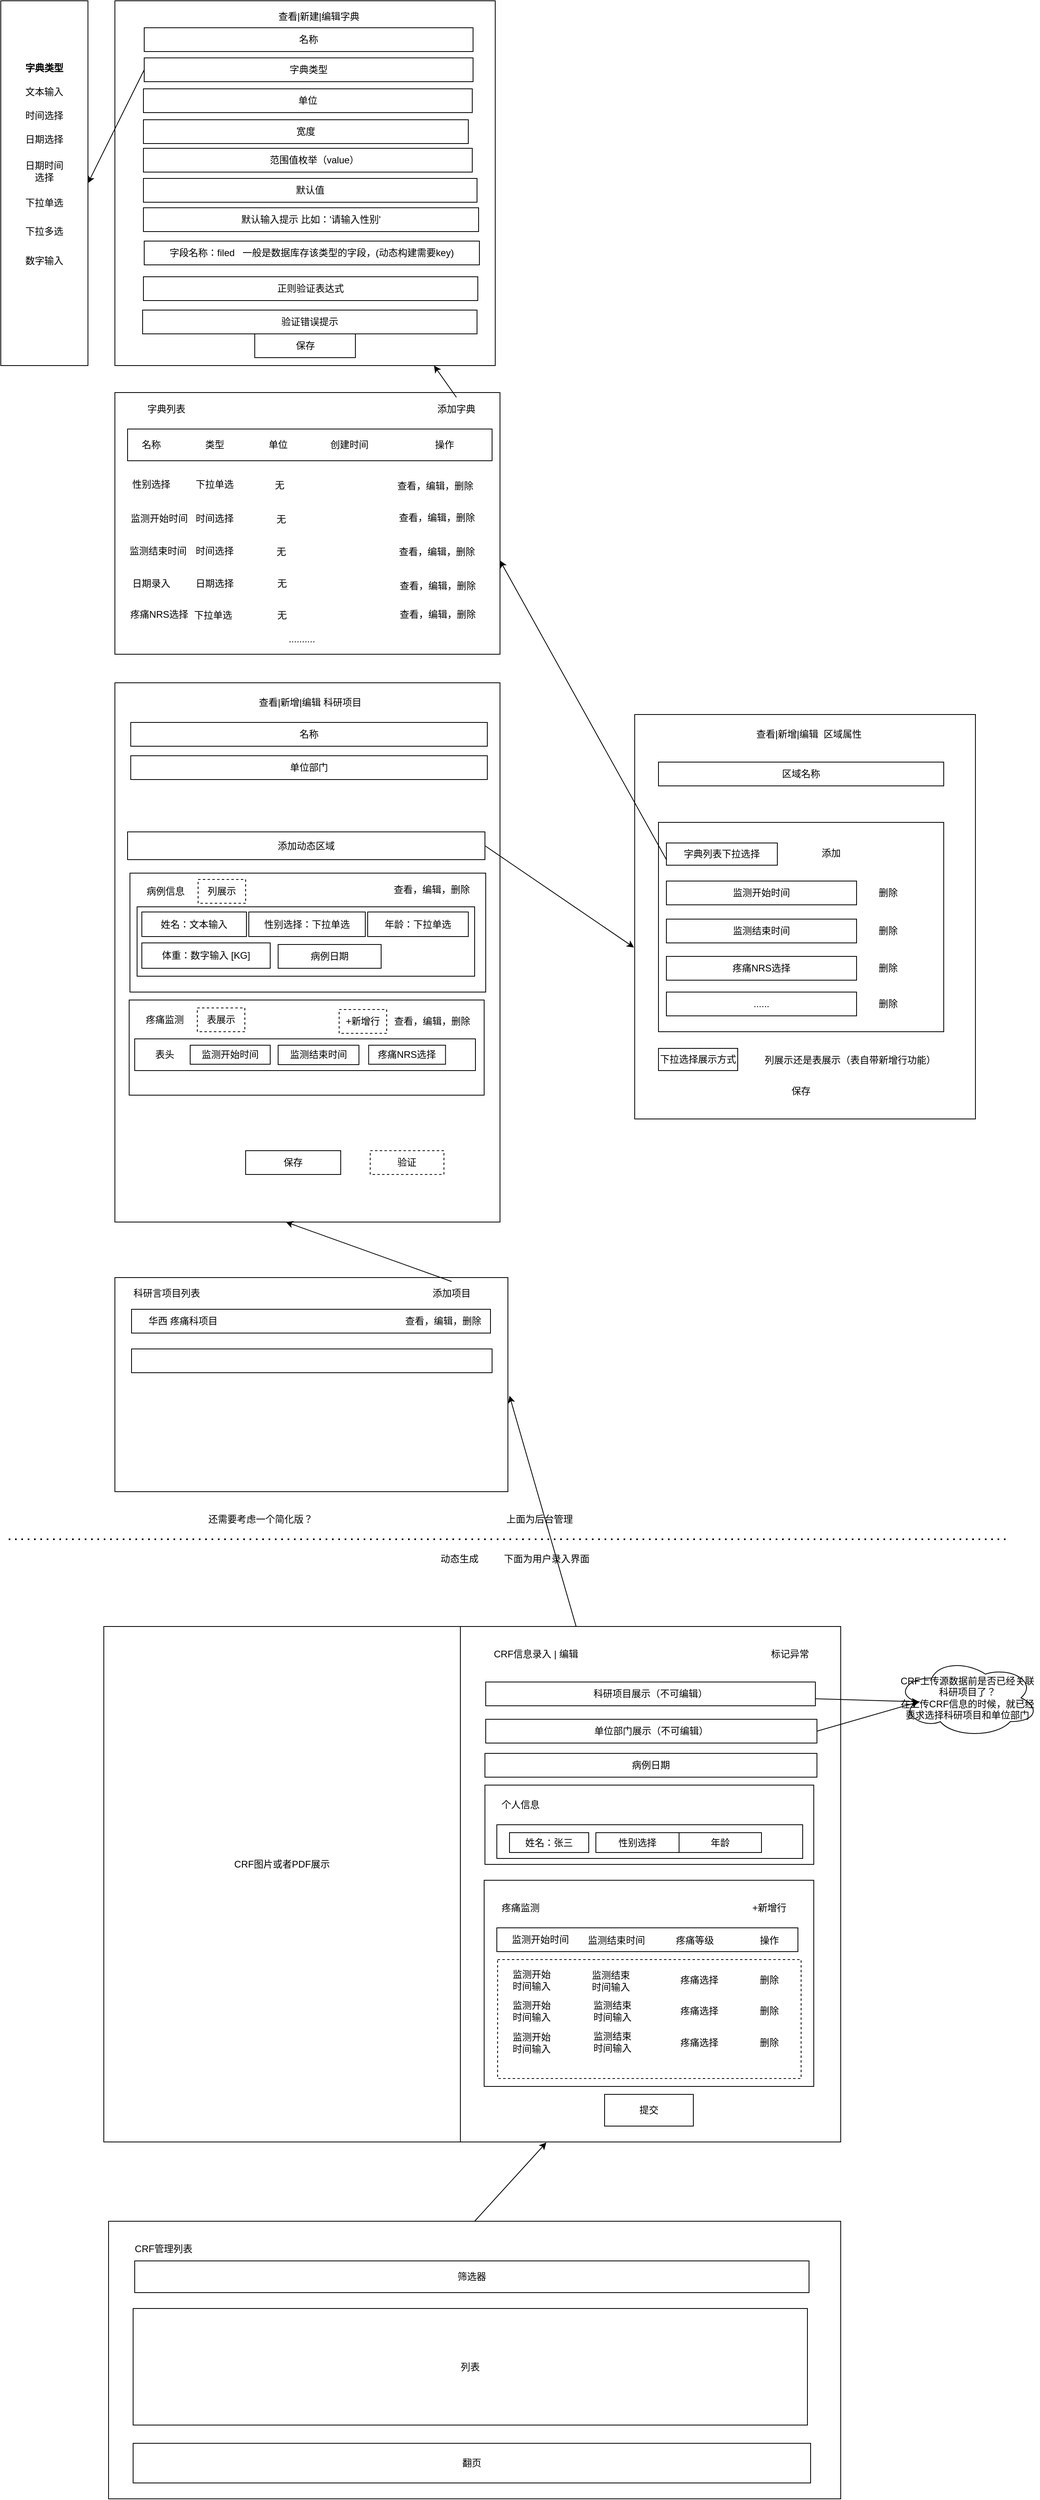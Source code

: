 <mxfile version="16.4.6" type="github">
  <diagram id="41u_-NUPP1dkI3h0Sr1O" name="第 1 页">
    <mxGraphModel dx="1422" dy="762" grid="1" gridSize="10" guides="1" tooltips="1" connect="1" arrows="1" fold="1" page="1" pageScale="1" pageWidth="827" pageHeight="1169" math="0" shadow="0">
      <root>
        <mxCell id="0" />
        <mxCell id="1" parent="0" />
        <mxCell id="hwp9bpwohQiyZxnS4AHd-60" value="" style="rounded=0;whiteSpace=wrap;html=1;" parent="1" vertex="1">
          <mxGeometry x="1000" y="920" width="430" height="510" as="geometry" />
        </mxCell>
        <mxCell id="hwp9bpwohQiyZxnS4AHd-61" value="" style="rounded=0;whiteSpace=wrap;html=1;" parent="1" vertex="1">
          <mxGeometry x="1030" y="1056" width="360" height="264" as="geometry" />
        </mxCell>
        <mxCell id="R80JjbT5kxygmkxRh3jo-1" value="" style="rounded=0;whiteSpace=wrap;html=1;" parent="1" vertex="1">
          <mxGeometry x="344" y="20" width="480" height="460" as="geometry" />
        </mxCell>
        <mxCell id="R80JjbT5kxygmkxRh3jo-2" value="查看|新建|编辑字典" style="text;html=1;strokeColor=none;fillColor=none;align=center;verticalAlign=middle;whiteSpace=wrap;rounded=0;" parent="1" vertex="1">
          <mxGeometry x="530.5" y="30" width="141" height="20" as="geometry" />
        </mxCell>
        <mxCell id="R80JjbT5kxygmkxRh3jo-5" value="名称" style="rounded=0;whiteSpace=wrap;html=1;" parent="1" vertex="1">
          <mxGeometry x="381" y="54" width="415" height="30" as="geometry" />
        </mxCell>
        <mxCell id="R80JjbT5kxygmkxRh3jo-6" value="字典类型" style="rounded=0;whiteSpace=wrap;html=1;" parent="1" vertex="1">
          <mxGeometry x="381" y="92" width="415" height="30" as="geometry" />
        </mxCell>
        <mxCell id="R80JjbT5kxygmkxRh3jo-7" value="单位" style="rounded=0;whiteSpace=wrap;html=1;" parent="1" vertex="1">
          <mxGeometry x="380" y="131" width="415" height="30" as="geometry" />
        </mxCell>
        <mxCell id="R80JjbT5kxygmkxRh3jo-8" value="&amp;nbsp; &amp;nbsp; &amp;nbsp;范围值枚举（value）" style="rounded=0;whiteSpace=wrap;html=1;" parent="1" vertex="1">
          <mxGeometry x="380" y="206" width="415" height="30" as="geometry" />
        </mxCell>
        <mxCell id="R80JjbT5kxygmkxRh3jo-12" value="正则验证表达式" style="rounded=0;whiteSpace=wrap;html=1;" parent="1" vertex="1">
          <mxGeometry x="380" y="368" width="422" height="30" as="geometry" />
        </mxCell>
        <mxCell id="R80JjbT5kxygmkxRh3jo-13" value="保存" style="rounded=0;whiteSpace=wrap;html=1;" parent="1" vertex="1">
          <mxGeometry x="520.5" y="440" width="127" height="30" as="geometry" />
        </mxCell>
        <mxCell id="R80JjbT5kxygmkxRh3jo-14" value="" style="rounded=0;whiteSpace=wrap;html=1;" parent="1" vertex="1">
          <mxGeometry x="344" y="514" width="486" height="330" as="geometry" />
        </mxCell>
        <mxCell id="R80JjbT5kxygmkxRh3jo-15" value="字典列表" style="text;html=1;strokeColor=none;fillColor=none;align=center;verticalAlign=middle;whiteSpace=wrap;rounded=0;" parent="1" vertex="1">
          <mxGeometry x="359" y="520" width="100" height="30" as="geometry" />
        </mxCell>
        <mxCell id="R80JjbT5kxygmkxRh3jo-16" value="" style="rounded=0;whiteSpace=wrap;html=1;" parent="1" vertex="1">
          <mxGeometry x="360" y="560" width="460" height="40" as="geometry" />
        </mxCell>
        <mxCell id="R80JjbT5kxygmkxRh3jo-17" value="性别选择" style="text;html=1;strokeColor=none;fillColor=none;align=center;verticalAlign=middle;whiteSpace=wrap;rounded=0;" parent="1" vertex="1">
          <mxGeometry x="360" y="615" width="60" height="30" as="geometry" />
        </mxCell>
        <mxCell id="R80JjbT5kxygmkxRh3jo-19" value="下拉单选" style="text;html=1;strokeColor=none;fillColor=none;align=center;verticalAlign=middle;whiteSpace=wrap;rounded=0;" parent="1" vertex="1">
          <mxGeometry x="440" y="615" width="60" height="30" as="geometry" />
        </mxCell>
        <mxCell id="R80JjbT5kxygmkxRh3jo-20" value="名称" style="text;html=1;strokeColor=none;fillColor=none;align=center;verticalAlign=middle;whiteSpace=wrap;rounded=0;" parent="1" vertex="1">
          <mxGeometry x="360" y="565" width="60" height="30" as="geometry" />
        </mxCell>
        <mxCell id="R80JjbT5kxygmkxRh3jo-21" value="类型" style="text;html=1;strokeColor=none;fillColor=none;align=center;verticalAlign=middle;whiteSpace=wrap;rounded=0;" parent="1" vertex="1">
          <mxGeometry x="440" y="565" width="60" height="30" as="geometry" />
        </mxCell>
        <mxCell id="R80JjbT5kxygmkxRh3jo-22" value="单位" style="text;html=1;strokeColor=none;fillColor=none;align=center;verticalAlign=middle;whiteSpace=wrap;rounded=0;" parent="1" vertex="1">
          <mxGeometry x="520" y="565" width="60" height="30" as="geometry" />
        </mxCell>
        <mxCell id="R80JjbT5kxygmkxRh3jo-24" value="无" style="text;html=1;strokeColor=none;fillColor=none;align=center;verticalAlign=middle;whiteSpace=wrap;rounded=0;" parent="1" vertex="1">
          <mxGeometry x="522" y="616" width="60" height="30" as="geometry" />
        </mxCell>
        <mxCell id="R80JjbT5kxygmkxRh3jo-26" value="创建时间" style="text;html=1;strokeColor=none;fillColor=none;align=center;verticalAlign=middle;whiteSpace=wrap;rounded=0;" parent="1" vertex="1">
          <mxGeometry x="610" y="565" width="60" height="30" as="geometry" />
        </mxCell>
        <mxCell id="R80JjbT5kxygmkxRh3jo-27" value="操作" style="text;html=1;strokeColor=none;fillColor=none;align=center;verticalAlign=middle;whiteSpace=wrap;rounded=0;" parent="1" vertex="1">
          <mxGeometry x="730" y="565" width="60" height="30" as="geometry" />
        </mxCell>
        <mxCell id="R80JjbT5kxygmkxRh3jo-28" value="监测开始时间" style="text;html=1;strokeColor=none;fillColor=none;align=center;verticalAlign=middle;whiteSpace=wrap;rounded=0;" parent="1" vertex="1">
          <mxGeometry x="360" y="662.5" width="80" height="21" as="geometry" />
        </mxCell>
        <mxCell id="R80JjbT5kxygmkxRh3jo-29" value="时间选择" style="text;html=1;strokeColor=none;fillColor=none;align=center;verticalAlign=middle;whiteSpace=wrap;rounded=0;" parent="1" vertex="1">
          <mxGeometry x="440" y="658" width="60" height="30" as="geometry" />
        </mxCell>
        <mxCell id="R80JjbT5kxygmkxRh3jo-30" value="" style="rounded=0;whiteSpace=wrap;html=1;" parent="1" vertex="1">
          <mxGeometry x="200" y="20" width="110" height="460" as="geometry" />
        </mxCell>
        <mxCell id="R80JjbT5kxygmkxRh3jo-31" value="&lt;b&gt;字典类型&lt;/b&gt;" style="text;html=1;strokeColor=none;fillColor=none;align=center;verticalAlign=middle;whiteSpace=wrap;rounded=0;" parent="1" vertex="1">
          <mxGeometry x="225" y="90" width="60" height="30" as="geometry" />
        </mxCell>
        <mxCell id="R80JjbT5kxygmkxRh3jo-32" value="文本输入" style="text;html=1;strokeColor=none;fillColor=none;align=center;verticalAlign=middle;whiteSpace=wrap;rounded=0;" parent="1" vertex="1">
          <mxGeometry x="225" y="120" width="60" height="30" as="geometry" />
        </mxCell>
        <mxCell id="R80JjbT5kxygmkxRh3jo-33" value="时间选择" style="text;html=1;strokeColor=none;fillColor=none;align=center;verticalAlign=middle;whiteSpace=wrap;rounded=0;" parent="1" vertex="1">
          <mxGeometry x="225" y="150" width="60" height="30" as="geometry" />
        </mxCell>
        <mxCell id="R80JjbT5kxygmkxRh3jo-34" value="下拉单选" style="text;html=1;strokeColor=none;fillColor=none;align=center;verticalAlign=middle;whiteSpace=wrap;rounded=0;" parent="1" vertex="1">
          <mxGeometry x="225" y="260" width="60" height="30" as="geometry" />
        </mxCell>
        <mxCell id="R80JjbT5kxygmkxRh3jo-35" value="下拉多选" style="text;html=1;strokeColor=none;fillColor=none;align=center;verticalAlign=middle;whiteSpace=wrap;rounded=0;" parent="1" vertex="1">
          <mxGeometry x="225" y="296" width="60" height="30" as="geometry" />
        </mxCell>
        <mxCell id="R80JjbT5kxygmkxRh3jo-36" value="" style="endArrow=classic;html=1;rounded=0;exitX=0;exitY=0.5;exitDx=0;exitDy=0;entryX=1;entryY=0.5;entryDx=0;entryDy=0;" parent="1" source="R80JjbT5kxygmkxRh3jo-6" target="R80JjbT5kxygmkxRh3jo-30" edge="1">
          <mxGeometry width="50" height="50" relative="1" as="geometry">
            <mxPoint x="320" y="230" as="sourcePoint" />
            <mxPoint x="370" y="180" as="targetPoint" />
          </mxGeometry>
        </mxCell>
        <mxCell id="R80JjbT5kxygmkxRh3jo-37" value="无" style="text;html=1;strokeColor=none;fillColor=none;align=center;verticalAlign=middle;whiteSpace=wrap;rounded=0;" parent="1" vertex="1">
          <mxGeometry x="524" y="659" width="60" height="30" as="geometry" />
        </mxCell>
        <mxCell id="R80JjbT5kxygmkxRh3jo-38" value="日期选择" style="text;html=1;strokeColor=none;fillColor=none;align=center;verticalAlign=middle;whiteSpace=wrap;rounded=0;" parent="1" vertex="1">
          <mxGeometry x="225" y="180" width="60" height="30" as="geometry" />
        </mxCell>
        <mxCell id="R80JjbT5kxygmkxRh3jo-39" value="日期时间选择" style="text;html=1;strokeColor=none;fillColor=none;align=center;verticalAlign=middle;whiteSpace=wrap;rounded=0;" parent="1" vertex="1">
          <mxGeometry x="225" y="220" width="60" height="30" as="geometry" />
        </mxCell>
        <mxCell id="R80JjbT5kxygmkxRh3jo-41" value="监测结束时间" style="text;html=1;strokeColor=none;fillColor=none;align=center;verticalAlign=middle;whiteSpace=wrap;rounded=0;" parent="1" vertex="1">
          <mxGeometry x="359" y="703" width="79" height="21" as="geometry" />
        </mxCell>
        <mxCell id="R80JjbT5kxygmkxRh3jo-42" value="时间选择" style="text;html=1;strokeColor=none;fillColor=none;align=center;verticalAlign=middle;whiteSpace=wrap;rounded=0;" parent="1" vertex="1">
          <mxGeometry x="440" y="699" width="60" height="30" as="geometry" />
        </mxCell>
        <mxCell id="R80JjbT5kxygmkxRh3jo-43" value="无" style="text;html=1;strokeColor=none;fillColor=none;align=center;verticalAlign=middle;whiteSpace=wrap;rounded=0;" parent="1" vertex="1">
          <mxGeometry x="524" y="700" width="60" height="30" as="geometry" />
        </mxCell>
        <mxCell id="R80JjbT5kxygmkxRh3jo-44" value="日期录入" style="text;html=1;strokeColor=none;fillColor=none;align=center;verticalAlign=middle;whiteSpace=wrap;rounded=0;" parent="1" vertex="1">
          <mxGeometry x="360" y="740" width="60" height="30" as="geometry" />
        </mxCell>
        <mxCell id="R80JjbT5kxygmkxRh3jo-45" value="日期选择" style="text;html=1;strokeColor=none;fillColor=none;align=center;verticalAlign=middle;whiteSpace=wrap;rounded=0;" parent="1" vertex="1">
          <mxGeometry x="440" y="740" width="60" height="30" as="geometry" />
        </mxCell>
        <mxCell id="R80JjbT5kxygmkxRh3jo-46" value="无" style="text;html=1;strokeColor=none;fillColor=none;align=center;verticalAlign=middle;whiteSpace=wrap;rounded=0;" parent="1" vertex="1">
          <mxGeometry x="525" y="740" width="60" height="30" as="geometry" />
        </mxCell>
        <mxCell id="R80JjbT5kxygmkxRh3jo-47" value="疼痛NRS选择" style="text;html=1;strokeColor=none;fillColor=none;align=center;verticalAlign=middle;whiteSpace=wrap;rounded=0;" parent="1" vertex="1">
          <mxGeometry x="360" y="784" width="80" height="20" as="geometry" />
        </mxCell>
        <mxCell id="R80JjbT5kxygmkxRh3jo-48" value="下拉单选" style="text;html=1;strokeColor=none;fillColor=none;align=center;verticalAlign=middle;whiteSpace=wrap;rounded=0;" parent="1" vertex="1">
          <mxGeometry x="438" y="780" width="60" height="30" as="geometry" />
        </mxCell>
        <mxCell id="R80JjbT5kxygmkxRh3jo-49" value="无" style="text;html=1;strokeColor=none;fillColor=none;align=center;verticalAlign=middle;whiteSpace=wrap;rounded=0;" parent="1" vertex="1">
          <mxGeometry x="525" y="780" width="60" height="30" as="geometry" />
        </mxCell>
        <mxCell id="R80JjbT5kxygmkxRh3jo-50" value="添加字典" style="text;html=1;strokeColor=none;fillColor=none;align=center;verticalAlign=middle;whiteSpace=wrap;rounded=0;" parent="1" vertex="1">
          <mxGeometry x="730" y="520" width="90" height="30" as="geometry" />
        </mxCell>
        <mxCell id="R80JjbT5kxygmkxRh3jo-51" value="" style="endArrow=classic;html=1;rounded=0;exitX=0.5;exitY=0;exitDx=0;exitDy=0;" parent="1" source="R80JjbT5kxygmkxRh3jo-50" target="R80JjbT5kxygmkxRh3jo-1" edge="1">
          <mxGeometry width="50" height="50" relative="1" as="geometry">
            <mxPoint x="910" y="480" as="sourcePoint" />
            <mxPoint x="960" y="430" as="targetPoint" />
          </mxGeometry>
        </mxCell>
        <mxCell id="R80JjbT5kxygmkxRh3jo-53" value="" style="rounded=0;whiteSpace=wrap;html=1;" parent="1" vertex="1">
          <mxGeometry x="344" y="880" width="486" height="680" as="geometry" />
        </mxCell>
        <mxCell id="R80JjbT5kxygmkxRh3jo-54" value="查看|新增|编辑 科研项目" style="text;html=1;strokeColor=none;fillColor=none;align=center;verticalAlign=middle;whiteSpace=wrap;rounded=0;" parent="1" vertex="1">
          <mxGeometry x="515.75" y="890" width="148.5" height="30" as="geometry" />
        </mxCell>
        <mxCell id="R80JjbT5kxygmkxRh3jo-57" value="名称" style="rounded=0;whiteSpace=wrap;html=1;" parent="1" vertex="1">
          <mxGeometry x="364" y="930" width="450" height="30" as="geometry" />
        </mxCell>
        <mxCell id="R80JjbT5kxygmkxRh3jo-58" value="单位部门" style="rounded=0;whiteSpace=wrap;html=1;" parent="1" vertex="1">
          <mxGeometry x="364" y="972" width="450" height="30" as="geometry" />
        </mxCell>
        <mxCell id="R80JjbT5kxygmkxRh3jo-59" value=".........." style="text;html=1;strokeColor=none;fillColor=none;align=center;verticalAlign=middle;whiteSpace=wrap;rounded=0;" parent="1" vertex="1">
          <mxGeometry x="550" y="810" width="60" height="30" as="geometry" />
        </mxCell>
        <mxCell id="R80JjbT5kxygmkxRh3jo-60" value="添加动态区域" style="rounded=0;whiteSpace=wrap;html=1;" parent="1" vertex="1">
          <mxGeometry x="360" y="1068" width="451" height="35" as="geometry" />
        </mxCell>
        <mxCell id="R80JjbT5kxygmkxRh3jo-61" value="&lt;span&gt;查看，编辑，删除&lt;/span&gt;" style="rounded=0;whiteSpace=wrap;html=1;" parent="1" vertex="1">
          <mxGeometry x="362" y="1280" width="448" height="120" as="geometry" />
        </mxCell>
        <mxCell id="R80JjbT5kxygmkxRh3jo-62" value="疼痛监测" style="text;html=1;strokeColor=none;fillColor=none;align=center;verticalAlign=middle;whiteSpace=wrap;rounded=0;" parent="1" vertex="1">
          <mxGeometry x="377" y="1290" width="60" height="30" as="geometry" />
        </mxCell>
        <mxCell id="R80JjbT5kxygmkxRh3jo-66" value="+新增行" style="text;html=1;strokeColor=default;fillColor=none;align=center;verticalAlign=middle;whiteSpace=wrap;rounded=0;dashed=1;" parent="1" vertex="1">
          <mxGeometry x="627" y="1292" width="60" height="30" as="geometry" />
        </mxCell>
        <mxCell id="R80JjbT5kxygmkxRh3jo-70" value="查看|新增|编辑&amp;nbsp; 区域属性" style="text;html=1;strokeColor=none;fillColor=none;align=center;verticalAlign=middle;whiteSpace=wrap;rounded=0;" parent="1" vertex="1">
          <mxGeometry x="1145.25" y="935" width="149.5" height="20" as="geometry" />
        </mxCell>
        <mxCell id="R80JjbT5kxygmkxRh3jo-71" value="字典列表下拉选择" style="rounded=0;whiteSpace=wrap;html=1;" parent="1" vertex="1">
          <mxGeometry x="1040" y="1082" width="140" height="28" as="geometry" />
        </mxCell>
        <mxCell id="R80JjbT5kxygmkxRh3jo-72" value="" style="endArrow=classic;html=1;rounded=0;entryX=1;entryY=0.642;entryDx=0;entryDy=0;entryPerimeter=0;exitX=0;exitY=0.75;exitDx=0;exitDy=0;" parent="1" source="R80JjbT5kxygmkxRh3jo-71" target="R80JjbT5kxygmkxRh3jo-14" edge="1">
          <mxGeometry width="50" height="50" relative="1" as="geometry">
            <mxPoint x="1040" y="1017" as="sourcePoint" />
            <mxPoint x="1000" y="747" as="targetPoint" />
          </mxGeometry>
        </mxCell>
        <mxCell id="R80JjbT5kxygmkxRh3jo-73" value="添加" style="text;html=1;strokeColor=none;fillColor=none;align=center;verticalAlign=middle;whiteSpace=wrap;rounded=0;" parent="1" vertex="1">
          <mxGeometry x="1218" y="1080" width="60" height="30" as="geometry" />
        </mxCell>
        <mxCell id="R80JjbT5kxygmkxRh3jo-74" value="监测开始时间" style="rounded=0;whiteSpace=wrap;html=1;" parent="1" vertex="1">
          <mxGeometry x="1040" y="1130" width="240" height="30" as="geometry" />
        </mxCell>
        <mxCell id="R80JjbT5kxygmkxRh3jo-75" value="&lt;span&gt;监测结束时间&lt;/span&gt;" style="rounded=0;whiteSpace=wrap;html=1;" parent="1" vertex="1">
          <mxGeometry x="1040" y="1178" width="240" height="30" as="geometry" />
        </mxCell>
        <mxCell id="R80JjbT5kxygmkxRh3jo-76" value="疼痛NRS选择" style="rounded=0;whiteSpace=wrap;html=1;" parent="1" vertex="1">
          <mxGeometry x="1040" y="1225" width="240" height="30" as="geometry" />
        </mxCell>
        <mxCell id="R80JjbT5kxygmkxRh3jo-77" value="保存" style="text;html=1;strokeColor=none;fillColor=none;align=center;verticalAlign=middle;whiteSpace=wrap;rounded=0;" parent="1" vertex="1">
          <mxGeometry x="1180" y="1380" width="60" height="30" as="geometry" />
        </mxCell>
        <mxCell id="R80JjbT5kxygmkxRh3jo-82" value="" style="rounded=0;whiteSpace=wrap;html=1;" parent="1" vertex="1">
          <mxGeometry x="363" y="1120" width="449" height="150" as="geometry" />
        </mxCell>
        <mxCell id="R80JjbT5kxygmkxRh3jo-83" value="病例信息" style="text;html=1;strokeColor=none;fillColor=none;align=center;verticalAlign=middle;whiteSpace=wrap;rounded=0;" parent="1" vertex="1">
          <mxGeometry x="378" y="1128" width="60" height="30" as="geometry" />
        </mxCell>
        <mxCell id="R80JjbT5kxygmkxRh3jo-89" value="下拉选择展示方式" style="rounded=0;whiteSpace=wrap;html=1;" parent="1" vertex="1">
          <mxGeometry x="1030" y="1341" width="100" height="28" as="geometry" />
        </mxCell>
        <mxCell id="R80JjbT5kxygmkxRh3jo-90" value="......" style="rounded=0;whiteSpace=wrap;html=1;" parent="1" vertex="1">
          <mxGeometry x="1040" y="1270" width="240" height="30" as="geometry" />
        </mxCell>
        <mxCell id="R80JjbT5kxygmkxRh3jo-91" value="" style="rounded=0;whiteSpace=wrap;html=1;" parent="1" vertex="1">
          <mxGeometry x="780" y="2070" width="480" height="650" as="geometry" />
        </mxCell>
        <mxCell id="R80JjbT5kxygmkxRh3jo-92" value="" style="endArrow=none;dashed=1;html=1;dashPattern=1 3;strokeWidth=2;rounded=0;" parent="1" edge="1">
          <mxGeometry width="50" height="50" relative="1" as="geometry">
            <mxPoint x="210" y="1960" as="sourcePoint" />
            <mxPoint x="1470" y="1960" as="targetPoint" />
          </mxGeometry>
        </mxCell>
        <mxCell id="R80JjbT5kxygmkxRh3jo-93" value="上面为后台管理" style="text;html=1;strokeColor=none;fillColor=none;align=center;verticalAlign=middle;whiteSpace=wrap;rounded=0;" parent="1" vertex="1">
          <mxGeometry x="790" y="1920" width="180" height="30" as="geometry" />
        </mxCell>
        <mxCell id="R80JjbT5kxygmkxRh3jo-94" value="下面为用户录入界面" style="text;html=1;strokeColor=none;fillColor=none;align=center;verticalAlign=middle;whiteSpace=wrap;rounded=0;" parent="1" vertex="1">
          <mxGeometry x="824" y="1970" width="130" height="30" as="geometry" />
        </mxCell>
        <mxCell id="R80JjbT5kxygmkxRh3jo-95" value="CRF信息录入 | 编辑" style="text;html=1;strokeColor=none;fillColor=none;align=center;verticalAlign=middle;whiteSpace=wrap;rounded=0;" parent="1" vertex="1">
          <mxGeometry x="811" y="2090" width="129" height="30" as="geometry" />
        </mxCell>
        <mxCell id="R80JjbT5kxygmkxRh3jo-97" value="科研项目展示（不可编辑）" style="rounded=0;whiteSpace=wrap;html=1;" parent="1" vertex="1">
          <mxGeometry x="812" y="2140" width="416" height="30" as="geometry" />
        </mxCell>
        <mxCell id="R80JjbT5kxygmkxRh3jo-98" value="单位部门展示（不可编辑）" style="rounded=0;whiteSpace=wrap;html=1;" parent="1" vertex="1">
          <mxGeometry x="812" y="2187" width="418" height="30" as="geometry" />
        </mxCell>
        <mxCell id="R80JjbT5kxygmkxRh3jo-99" value="" style="rounded=0;whiteSpace=wrap;html=1;" parent="1" vertex="1">
          <mxGeometry x="811" y="2270" width="415" height="100" as="geometry" />
        </mxCell>
        <mxCell id="R80JjbT5kxygmkxRh3jo-100" value="个人信息" style="text;html=1;strokeColor=none;fillColor=none;align=center;verticalAlign=middle;whiteSpace=wrap;rounded=0;" parent="1" vertex="1">
          <mxGeometry x="826" y="2280" width="60" height="30" as="geometry" />
        </mxCell>
        <mxCell id="R80JjbT5kxygmkxRh3jo-103" value="" style="rounded=0;whiteSpace=wrap;html=1;" parent="1" vertex="1">
          <mxGeometry x="810" y="2390" width="416" height="260" as="geometry" />
        </mxCell>
        <mxCell id="R80JjbT5kxygmkxRh3jo-104" value="疼痛监测" style="text;html=1;strokeColor=none;fillColor=none;align=center;verticalAlign=middle;whiteSpace=wrap;rounded=0;" parent="1" vertex="1">
          <mxGeometry x="826" y="2410" width="60" height="30" as="geometry" />
        </mxCell>
        <mxCell id="R80JjbT5kxygmkxRh3jo-105" value="" style="rounded=0;whiteSpace=wrap;html=1;" parent="1" vertex="1">
          <mxGeometry x="826" y="2450" width="380" height="30" as="geometry" />
        </mxCell>
        <mxCell id="R80JjbT5kxygmkxRh3jo-106" value="监测开始时间" style="text;html=1;strokeColor=none;fillColor=none;align=center;verticalAlign=middle;whiteSpace=wrap;rounded=0;" parent="1" vertex="1">
          <mxGeometry x="836" y="2450" width="90" height="30" as="geometry" />
        </mxCell>
        <mxCell id="R80JjbT5kxygmkxRh3jo-108" value="动态生成" style="text;html=1;strokeColor=none;fillColor=none;align=center;verticalAlign=middle;whiteSpace=wrap;rounded=0;" parent="1" vertex="1">
          <mxGeometry x="749" y="1970" width="60" height="30" as="geometry" />
        </mxCell>
        <mxCell id="R80JjbT5kxygmkxRh3jo-109" value="监测结束时间" style="text;html=1;strokeColor=none;fillColor=none;align=center;verticalAlign=middle;whiteSpace=wrap;rounded=0;" parent="1" vertex="1">
          <mxGeometry x="932" y="2451" width="90" height="30" as="geometry" />
        </mxCell>
        <mxCell id="R80JjbT5kxygmkxRh3jo-111" value="疼痛等级" style="text;html=1;strokeColor=none;fillColor=none;align=center;verticalAlign=middle;whiteSpace=wrap;rounded=0;" parent="1" vertex="1">
          <mxGeometry x="1046" y="2451" width="60" height="30" as="geometry" />
        </mxCell>
        <mxCell id="R80JjbT5kxygmkxRh3jo-112" value="提交" style="rounded=0;whiteSpace=wrap;html=1;" parent="1" vertex="1">
          <mxGeometry x="962" y="2660" width="112" height="40" as="geometry" />
        </mxCell>
        <mxCell id="R80JjbT5kxygmkxRh3jo-114" value="" style="rounded=0;whiteSpace=wrap;html=1;" parent="1" vertex="1">
          <mxGeometry x="330" y="2070" width="450" height="650" as="geometry" />
        </mxCell>
        <mxCell id="R80JjbT5kxygmkxRh3jo-115" value="CRF图片或者PDF展示" style="text;html=1;strokeColor=none;fillColor=none;align=center;verticalAlign=middle;whiteSpace=wrap;rounded=0;" parent="1" vertex="1">
          <mxGeometry x="460" y="2300" width="190" height="140" as="geometry" />
        </mxCell>
        <mxCell id="R80JjbT5kxygmkxRh3jo-116" value="标记异常" style="text;html=1;strokeColor=none;fillColor=none;align=center;verticalAlign=middle;whiteSpace=wrap;rounded=0;" parent="1" vertex="1">
          <mxGeometry x="1166" y="2090" width="60" height="30" as="geometry" />
        </mxCell>
        <mxCell id="hwp9bpwohQiyZxnS4AHd-2" value="" style="rounded=0;whiteSpace=wrap;html=1;" parent="1" vertex="1">
          <mxGeometry x="344" y="1630" width="496" height="270" as="geometry" />
        </mxCell>
        <mxCell id="hwp9bpwohQiyZxnS4AHd-4" value="科研言项目列表" style="text;html=1;strokeColor=none;fillColor=none;align=center;verticalAlign=middle;whiteSpace=wrap;rounded=0;" parent="1" vertex="1">
          <mxGeometry x="359" y="1640" width="101" height="20" as="geometry" />
        </mxCell>
        <mxCell id="hwp9bpwohQiyZxnS4AHd-5" value="" style="rounded=0;whiteSpace=wrap;html=1;" parent="1" vertex="1">
          <mxGeometry x="365" y="1670" width="453" height="30" as="geometry" />
        </mxCell>
        <mxCell id="hwp9bpwohQiyZxnS4AHd-6" value="华西 疼痛科项目" style="text;html=1;strokeColor=none;fillColor=none;align=center;verticalAlign=middle;whiteSpace=wrap;rounded=0;" parent="1" vertex="1">
          <mxGeometry x="370" y="1670" width="120" height="30" as="geometry" />
        </mxCell>
        <mxCell id="hwp9bpwohQiyZxnS4AHd-9" value="" style="rounded=0;whiteSpace=wrap;html=1;" parent="1" vertex="1">
          <mxGeometry x="365" y="1720" width="455" height="30" as="geometry" />
        </mxCell>
        <mxCell id="hwp9bpwohQiyZxnS4AHd-10" value="&lt;span style=&quot;color: rgba(0 , 0 , 0 , 0) ; font-family: monospace ; font-size: 0px&quot;&gt;%3CmxGraphModel%3E%3Croot%3E%3CmxCell%20id%3D%220%22%2F%3E%3CmxCell%20id%3D%221%22%20parent%3D%220%22%2F%3E%3CmxCell%20id%3D%222%22%20value%3D%22%E6%9F%A5%E7%9C%8B%EF%BC%8C%E7%BC%96%E8%BE%91%EF%BC%8C%E5%88%A0%E9%99%A4%22%20style%3D%22text%3Bhtml%3D1%3BstrokeColor%3Dnone%3BfillColor%3Dnone%3Balign%3Dcenter%3BverticalAlign%3Dmiddle%3BwhiteSpace%3Dwrap%3Brounded%3D0%3B%22%20vertex%3D%221%22%20parent%3D%221%22%3E%3CmxGeometry%20x%3D%22683%22%20y%3D%221288%22%20width%3D%22107%22%20height%3D%2226%22%20as%3D%22geometry%22%2F%3E%3C%2FmxCell%3E%3C%2Froot%3E%3C%2FmxGraphModel%3E&lt;/span&gt;" style="text;html=1;strokeColor=none;fillColor=none;align=center;verticalAlign=middle;whiteSpace=wrap;rounded=0;" parent="1" vertex="1">
          <mxGeometry x="754" y="1670" width="60" height="30" as="geometry" />
        </mxCell>
        <mxCell id="hwp9bpwohQiyZxnS4AHd-11" value="" style="endArrow=classic;html=1;rounded=0;entryX=1.004;entryY=0.552;entryDx=0;entryDy=0;entryPerimeter=0;" parent="1" source="R80JjbT5kxygmkxRh3jo-91" target="hwp9bpwohQiyZxnS4AHd-2" edge="1">
          <mxGeometry width="50" height="50" relative="1" as="geometry">
            <mxPoint x="1040" y="1860" as="sourcePoint" />
            <mxPoint x="1090" y="1810" as="targetPoint" />
          </mxGeometry>
        </mxCell>
        <mxCell id="hwp9bpwohQiyZxnS4AHd-13" value="保存" style="rounded=0;whiteSpace=wrap;html=1;" parent="1" vertex="1">
          <mxGeometry x="509" y="1470" width="120" height="30" as="geometry" />
        </mxCell>
        <mxCell id="hwp9bpwohQiyZxnS4AHd-14" value="删除" style="text;html=1;strokeColor=none;fillColor=none;align=center;verticalAlign=middle;whiteSpace=wrap;rounded=0;" parent="1" vertex="1">
          <mxGeometry x="1290" y="1130" width="60" height="30" as="geometry" />
        </mxCell>
        <mxCell id="hwp9bpwohQiyZxnS4AHd-15" value="删除" style="text;html=1;strokeColor=none;fillColor=none;align=center;verticalAlign=middle;whiteSpace=wrap;rounded=0;" parent="1" vertex="1">
          <mxGeometry x="1290" y="1178" width="60" height="30" as="geometry" />
        </mxCell>
        <mxCell id="hwp9bpwohQiyZxnS4AHd-16" value="删除" style="text;html=1;strokeColor=none;fillColor=none;align=center;verticalAlign=middle;whiteSpace=wrap;rounded=0;" parent="1" vertex="1">
          <mxGeometry x="1290" y="1225" width="60" height="30" as="geometry" />
        </mxCell>
        <mxCell id="hwp9bpwohQiyZxnS4AHd-17" value="删除" style="text;html=1;strokeColor=none;fillColor=none;align=center;verticalAlign=middle;whiteSpace=wrap;rounded=0;" parent="1" vertex="1">
          <mxGeometry x="1290" y="1270" width="60" height="30" as="geometry" />
        </mxCell>
        <mxCell id="hwp9bpwohQiyZxnS4AHd-19" value="" style="rounded=0;whiteSpace=wrap;html=1;" parent="1" vertex="1">
          <mxGeometry x="369" y="1329" width="430" height="40" as="geometry" />
        </mxCell>
        <mxCell id="R80JjbT5kxygmkxRh3jo-78" value="监测开始时间" style="rounded=0;whiteSpace=wrap;html=1;" parent="1" vertex="1">
          <mxGeometry x="439" y="1337" width="101" height="24" as="geometry" />
        </mxCell>
        <mxCell id="R80JjbT5kxygmkxRh3jo-81" value="疼痛NRS选择" style="rounded=0;whiteSpace=wrap;html=1;" parent="1" vertex="1">
          <mxGeometry x="664.25" y="1337" width="97" height="24" as="geometry" />
        </mxCell>
        <mxCell id="R80JjbT5kxygmkxRh3jo-79" value="监测结束时间" style="rounded=0;whiteSpace=wrap;html=1;" parent="1" vertex="1">
          <mxGeometry x="550" y="1337" width="102" height="24.5" as="geometry" />
        </mxCell>
        <mxCell id="hwp9bpwohQiyZxnS4AHd-22" value="" style="rounded=0;whiteSpace=wrap;html=1;" parent="1" vertex="1">
          <mxGeometry x="372" y="1162.5" width="426" height="87.5" as="geometry" />
        </mxCell>
        <mxCell id="hwp9bpwohQiyZxnS4AHd-23" value="查看，编辑，删除" style="text;html=1;strokeColor=none;fillColor=none;align=center;verticalAlign=middle;whiteSpace=wrap;rounded=0;" parent="1" vertex="1">
          <mxGeometry x="692" y="1128" width="104" height="26" as="geometry" />
        </mxCell>
        <mxCell id="hwp9bpwohQiyZxnS4AHd-24" value="查看，编辑，删除" style="text;html=1;strokeColor=none;fillColor=none;align=center;verticalAlign=middle;whiteSpace=wrap;rounded=0;" parent="1" vertex="1">
          <mxGeometry x="690" y="620" width="117" height="23" as="geometry" />
        </mxCell>
        <mxCell id="hwp9bpwohQiyZxnS4AHd-25" value="查看，编辑，删除" style="text;html=1;strokeColor=none;fillColor=none;align=center;verticalAlign=middle;whiteSpace=wrap;rounded=0;" parent="1" vertex="1">
          <mxGeometry x="692" y="660.5" width="117" height="23" as="geometry" />
        </mxCell>
        <mxCell id="hwp9bpwohQiyZxnS4AHd-26" value="查看，编辑，删除" style="text;html=1;strokeColor=none;fillColor=none;align=center;verticalAlign=middle;whiteSpace=wrap;rounded=0;" parent="1" vertex="1">
          <mxGeometry x="692" y="703.5" width="117" height="23" as="geometry" />
        </mxCell>
        <mxCell id="hwp9bpwohQiyZxnS4AHd-27" value="查看，编辑，删除" style="text;html=1;strokeColor=none;fillColor=none;align=center;verticalAlign=middle;whiteSpace=wrap;rounded=0;" parent="1" vertex="1">
          <mxGeometry x="693" y="746" width="117" height="23" as="geometry" />
        </mxCell>
        <mxCell id="hwp9bpwohQiyZxnS4AHd-29" value="查看，编辑，删除" style="text;html=1;strokeColor=none;fillColor=none;align=center;verticalAlign=middle;whiteSpace=wrap;rounded=0;" parent="1" vertex="1">
          <mxGeometry x="693" y="782" width="117" height="23" as="geometry" />
        </mxCell>
        <mxCell id="hwp9bpwohQiyZxnS4AHd-30" value="查看，编辑，删除" style="text;html=1;strokeColor=none;fillColor=none;align=center;verticalAlign=middle;whiteSpace=wrap;rounded=0;" parent="1" vertex="1">
          <mxGeometry x="705" y="1672" width="107" height="26" as="geometry" />
        </mxCell>
        <mxCell id="hwp9bpwohQiyZxnS4AHd-31" value="默认值" style="rounded=0;whiteSpace=wrap;html=1;" parent="1" vertex="1">
          <mxGeometry x="380" y="244" width="421" height="30" as="geometry" />
        </mxCell>
        <mxCell id="hwp9bpwohQiyZxnS4AHd-32" value="" style="endArrow=classic;html=1;rounded=0;exitX=0.5;exitY=0;exitDx=0;exitDy=0;entryX=0.444;entryY=1;entryDx=0;entryDy=0;entryPerimeter=0;" parent="1" source="-X5JycdagFnz91TCmLEN-4" target="R80JjbT5kxygmkxRh3jo-53" edge="1">
          <mxGeometry width="50" height="50" relative="1" as="geometry">
            <mxPoint x="580" y="1500" as="sourcePoint" />
            <mxPoint x="630" y="1450" as="targetPoint" />
          </mxGeometry>
        </mxCell>
        <mxCell id="hwp9bpwohQiyZxnS4AHd-33" value="验证" style="text;html=1;strokeColor=default;fillColor=none;align=center;verticalAlign=middle;whiteSpace=wrap;rounded=0;dashed=1;" parent="1" vertex="1">
          <mxGeometry x="666.25" y="1470" width="93" height="30" as="geometry" />
        </mxCell>
        <mxCell id="hwp9bpwohQiyZxnS4AHd-34" value="还需要考虑一个简化版？" style="text;html=1;strokeColor=none;fillColor=none;align=center;verticalAlign=middle;whiteSpace=wrap;rounded=0;" parent="1" vertex="1">
          <mxGeometry x="456" y="1920" width="144" height="30" as="geometry" />
        </mxCell>
        <mxCell id="hwp9bpwohQiyZxnS4AHd-37" value="病例日期" style="rounded=0;whiteSpace=wrap;html=1;" parent="1" vertex="1">
          <mxGeometry x="550" y="1210" width="130" height="30" as="geometry" />
        </mxCell>
        <mxCell id="hwp9bpwohQiyZxnS4AHd-42" value="" style="endArrow=classic;html=1;rounded=0;exitX=1;exitY=0.5;exitDx=0;exitDy=0;entryX=-0.002;entryY=0.576;entryDx=0;entryDy=0;entryPerimeter=0;" parent="1" source="R80JjbT5kxygmkxRh3jo-60" target="hwp9bpwohQiyZxnS4AHd-60" edge="1">
          <mxGeometry width="50" height="50" relative="1" as="geometry">
            <mxPoint x="910" y="1100" as="sourcePoint" />
            <mxPoint x="1010" y="1220.08" as="targetPoint" />
          </mxGeometry>
        </mxCell>
        <mxCell id="hwp9bpwohQiyZxnS4AHd-57" value="区域名称" style="rounded=0;whiteSpace=wrap;html=1;" parent="1" vertex="1">
          <mxGeometry x="1030" y="980" width="360" height="30" as="geometry" />
        </mxCell>
        <mxCell id="hwp9bpwohQiyZxnS4AHd-62" value="查看，编辑，删除" style="text;html=1;strokeColor=none;fillColor=none;align=center;verticalAlign=middle;whiteSpace=wrap;rounded=0;" parent="1" vertex="1">
          <mxGeometry x="691" y="1294" width="107" height="26" as="geometry" />
        </mxCell>
        <mxCell id="hwp9bpwohQiyZxnS4AHd-64" value="性别选择：下拉单选" style="rounded=0;whiteSpace=wrap;html=1;" parent="1" vertex="1">
          <mxGeometry x="513" y="1169" width="147" height="31" as="geometry" />
        </mxCell>
        <mxCell id="hwp9bpwohQiyZxnS4AHd-65" value="年龄：下拉单选" style="rounded=0;whiteSpace=wrap;html=1;" parent="1" vertex="1">
          <mxGeometry x="663" y="1169" width="127" height="31" as="geometry" />
        </mxCell>
        <mxCell id="hwp9bpwohQiyZxnS4AHd-69" value="+新增行" style="text;html=1;strokeColor=none;fillColor=none;align=center;verticalAlign=middle;whiteSpace=wrap;rounded=0;" parent="1" vertex="1">
          <mxGeometry x="1140" y="2410" width="60" height="30" as="geometry" />
        </mxCell>
        <mxCell id="hwp9bpwohQiyZxnS4AHd-70" value="操作" style="text;html=1;strokeColor=none;fillColor=none;align=center;verticalAlign=middle;whiteSpace=wrap;rounded=0;" parent="1" vertex="1">
          <mxGeometry x="1140" y="2451" width="60" height="30" as="geometry" />
        </mxCell>
        <mxCell id="hwp9bpwohQiyZxnS4AHd-71" value="" style="rounded=0;whiteSpace=wrap;html=1;strokeColor=default;" parent="1" vertex="1">
          <mxGeometry x="826" y="2320" width="386" height="42.5" as="geometry" />
        </mxCell>
        <mxCell id="hwp9bpwohQiyZxnS4AHd-66" value="姓名：张三" style="rounded=0;whiteSpace=wrap;html=1;" parent="1" vertex="1">
          <mxGeometry x="842" y="2330" width="100" height="25" as="geometry" />
        </mxCell>
        <mxCell id="hwp9bpwohQiyZxnS4AHd-67" value="性别选择" style="rounded=0;whiteSpace=wrap;html=1;" parent="1" vertex="1">
          <mxGeometry x="951" y="2330" width="105" height="25" as="geometry" />
        </mxCell>
        <mxCell id="hwp9bpwohQiyZxnS4AHd-68" value="年龄" style="rounded=0;whiteSpace=wrap;html=1;" parent="1" vertex="1">
          <mxGeometry x="1056" y="2330" width="104" height="25" as="geometry" />
        </mxCell>
        <mxCell id="p93Qv9RN3_YeRhzhcpTn-1" value="列展示还是表展示（表自带新增行功能）" style="text;html=1;strokeColor=none;fillColor=none;align=center;verticalAlign=middle;whiteSpace=wrap;rounded=0;" parent="1" vertex="1">
          <mxGeometry x="1154" y="1341" width="236" height="29" as="geometry" />
        </mxCell>
        <mxCell id="p93Qv9RN3_YeRhzhcpTn-2" value="列展示" style="text;html=1;strokeColor=default;fillColor=none;align=center;verticalAlign=middle;whiteSpace=wrap;rounded=0;dashed=1;" parent="1" vertex="1">
          <mxGeometry x="449" y="1128" width="60" height="30" as="geometry" />
        </mxCell>
        <mxCell id="p93Qv9RN3_YeRhzhcpTn-3" value="表展示" style="text;html=1;strokeColor=default;fillColor=none;align=center;verticalAlign=middle;whiteSpace=wrap;rounded=0;dashed=1;" parent="1" vertex="1">
          <mxGeometry x="448" y="1290" width="60" height="30" as="geometry" />
        </mxCell>
        <mxCell id="p93Qv9RN3_YeRhzhcpTn-9" value="姓名：文本输入" style="rounded=0;whiteSpace=wrap;html=1;" parent="1" vertex="1">
          <mxGeometry x="378" y="1169" width="132" height="31" as="geometry" />
        </mxCell>
        <mxCell id="p93Qv9RN3_YeRhzhcpTn-13" value="体重：数字输入 [KG]" style="rounded=0;whiteSpace=wrap;html=1;" parent="1" vertex="1">
          <mxGeometry x="378" y="1208" width="162" height="32" as="geometry" />
        </mxCell>
        <mxCell id="p93Qv9RN3_YeRhzhcpTn-14" value="数字输入" style="text;html=1;strokeColor=none;fillColor=none;align=center;verticalAlign=middle;whiteSpace=wrap;rounded=0;" parent="1" vertex="1">
          <mxGeometry x="225" y="333" width="60" height="30" as="geometry" />
        </mxCell>
        <mxCell id="p93Qv9RN3_YeRhzhcpTn-18" value="表头" style="text;html=1;strokeColor=none;fillColor=none;align=center;verticalAlign=middle;whiteSpace=wrap;rounded=0;" parent="1" vertex="1">
          <mxGeometry x="377" y="1334" width="60" height="30" as="geometry" />
        </mxCell>
        <mxCell id="p93Qv9RN3_YeRhzhcpTn-19" value="" style="rounded=0;whiteSpace=wrap;html=1;dashed=1;strokeColor=default;" parent="1" vertex="1">
          <mxGeometry x="827" y="2490" width="383" height="150" as="geometry" />
        </mxCell>
        <mxCell id="p93Qv9RN3_YeRhzhcpTn-20" value="监测开始时间输入" style="text;html=1;strokeColor=none;fillColor=none;align=center;verticalAlign=middle;whiteSpace=wrap;rounded=0;dashed=1;" parent="1" vertex="1">
          <mxGeometry x="840" y="2501" width="60" height="30" as="geometry" />
        </mxCell>
        <mxCell id="p93Qv9RN3_YeRhzhcpTn-21" value="监测结束时间输入" style="text;html=1;strokeColor=none;fillColor=none;align=center;verticalAlign=middle;whiteSpace=wrap;rounded=0;dashed=1;" parent="1" vertex="1">
          <mxGeometry x="940" y="2502" width="60" height="30" as="geometry" />
        </mxCell>
        <mxCell id="p93Qv9RN3_YeRhzhcpTn-22" value="&amp;nbsp;疼痛选择" style="text;html=1;strokeColor=none;fillColor=none;align=center;verticalAlign=middle;whiteSpace=wrap;rounded=0;dashed=1;" parent="1" vertex="1">
          <mxGeometry x="1050" y="2501" width="60" height="30" as="geometry" />
        </mxCell>
        <mxCell id="p93Qv9RN3_YeRhzhcpTn-23" value="监测开始时间输入" style="text;html=1;strokeColor=none;fillColor=none;align=center;verticalAlign=middle;whiteSpace=wrap;rounded=0;dashed=1;" parent="1" vertex="1">
          <mxGeometry x="840" y="2540" width="60" height="30" as="geometry" />
        </mxCell>
        <mxCell id="p93Qv9RN3_YeRhzhcpTn-24" value="监测结束时间输入" style="text;html=1;strokeColor=none;fillColor=none;align=center;verticalAlign=middle;whiteSpace=wrap;rounded=0;dashed=1;" parent="1" vertex="1">
          <mxGeometry x="942" y="2540" width="60" height="30" as="geometry" />
        </mxCell>
        <mxCell id="p93Qv9RN3_YeRhzhcpTn-25" value="&amp;nbsp;疼痛选择&lt;span style=&quot;color: rgba(0 , 0 , 0 , 0) ; font-family: monospace ; font-size: 0px&quot;&gt;3CmxGraphModel%3E%3Croot%3E%3CmxCell%20id%3D%220%22%2F%3E%3CmxCell%20id%3D%221%22%20parent%3D%220%22%2F%3E%3CmxCell%20id%3D%222%22%20value%3D%22%26amp%3Bnbsp%3B%E7%96%BC%E7%97%9B%E9%80%89%E6%8B%A9%22%20style%3D%22text%3Bhtml%3D1%3BstrokeColor%3Dnone%3BfillColor%3Dnone%3Balign%3Dcenter%3BverticalAlign%3Dmiddle%3BwhiteSpace%3Dwrap%3Brounded%3D0%3Bdashed%3D1%3B%22%20vertex%3D%221%22%20parent%3D%221%22%3E%3CmxGeometry%20x%3D%221050%22%20y%3D%222501%22%20width%3D%2260%22%20height%3D%2230%22%20as%3D%22geometry%22%2F%3E%3C%2FmxCell%3E%3C%2Froot%3E%3C%2FmxGraphModel%3E&lt;/span&gt;" style="text;html=1;strokeColor=none;fillColor=none;align=center;verticalAlign=middle;whiteSpace=wrap;rounded=0;dashed=1;" parent="1" vertex="1">
          <mxGeometry x="1050" y="2540" width="60" height="30" as="geometry" />
        </mxCell>
        <mxCell id="p93Qv9RN3_YeRhzhcpTn-26" value="监测开始时间输入" style="text;html=1;strokeColor=none;fillColor=none;align=center;verticalAlign=middle;whiteSpace=wrap;rounded=0;dashed=1;" parent="1" vertex="1">
          <mxGeometry x="840" y="2580" width="60" height="30" as="geometry" />
        </mxCell>
        <mxCell id="p93Qv9RN3_YeRhzhcpTn-27" value="监测结束时间输入" style="text;html=1;strokeColor=none;fillColor=none;align=center;verticalAlign=middle;whiteSpace=wrap;rounded=0;dashed=1;" parent="1" vertex="1">
          <mxGeometry x="942" y="2579" width="60" height="30" as="geometry" />
        </mxCell>
        <mxCell id="p93Qv9RN3_YeRhzhcpTn-28" value="&amp;nbsp;疼痛选择&lt;span style=&quot;color: rgba(0 , 0 , 0 , 0) ; font-family: monospace ; font-size: 0px&quot;&gt;3CmxGraphModel%3E%3Croot%3E%3CmxCell%20id%3D%220%22%2F%3E%3CmxCell%20id%3D%221%22%20parent%3D%220%22%2F%3E%3CmxCell%20id%3D%222%22%20value%3D%22%26amp%3Bnbsp%3B%E7%96%BC%E7%97%9B%E9%80%89%E6%8B%A9%22%20style%3D%22text%3Bhtml%3D1%3BstrokeColor%3Dnone%3BfillColor%3Dnone%3Balign%3Dcenter%3BverticalAlign%3Dmiddle%3BwhiteSpace%3Dwrap%3Brounded%3D0%3Bdashed%3D1%3B%22%20vertex%3D%221%22%20parent%3D%221%22%3E%3CmxGeometry%20x%3D%221050%22%20y%3D%222501%22%20width%3D%2260%22%20height%3D%2230%22%20as%3D%22geometry%22%2F%3E%3C%2FmxCell%3E%3C%2Froot%3E%3C%2FmxGraphModel%3E&lt;/span&gt;" style="text;html=1;strokeColor=none;fillColor=none;align=center;verticalAlign=middle;whiteSpace=wrap;rounded=0;dashed=1;" parent="1" vertex="1">
          <mxGeometry x="1050" y="2580" width="60" height="30" as="geometry" />
        </mxCell>
        <mxCell id="p93Qv9RN3_YeRhzhcpTn-29" value="删除" style="text;html=1;strokeColor=none;fillColor=none;align=center;verticalAlign=middle;whiteSpace=wrap;rounded=0;" parent="1" vertex="1">
          <mxGeometry x="1140" y="2501" width="60" height="30" as="geometry" />
        </mxCell>
        <mxCell id="p93Qv9RN3_YeRhzhcpTn-30" value="删除" style="text;html=1;strokeColor=none;fillColor=none;align=center;verticalAlign=middle;whiteSpace=wrap;rounded=0;" parent="1" vertex="1">
          <mxGeometry x="1140" y="2540" width="60" height="30" as="geometry" />
        </mxCell>
        <mxCell id="p93Qv9RN3_YeRhzhcpTn-31" value="删除" style="text;html=1;strokeColor=none;fillColor=none;align=center;verticalAlign=middle;whiteSpace=wrap;rounded=0;" parent="1" vertex="1">
          <mxGeometry x="1140" y="2580" width="60" height="30" as="geometry" />
        </mxCell>
        <mxCell id="-X5JycdagFnz91TCmLEN-1" value="默认输入提示 比如：&#39;请输入性别&#39;" style="rounded=0;whiteSpace=wrap;html=1;" parent="1" vertex="1">
          <mxGeometry x="380" y="281" width="423" height="30" as="geometry" />
        </mxCell>
        <mxCell id="-X5JycdagFnz91TCmLEN-2" value="字段名称：filed&amp;nbsp; &amp;nbsp;一般是数据库存该类型的字段，(动态构建需要key)" style="rounded=0;whiteSpace=wrap;html=1;" parent="1" vertex="1">
          <mxGeometry x="381" y="323" width="423" height="30" as="geometry" />
        </mxCell>
        <mxCell id="-X5JycdagFnz91TCmLEN-4" value="添加项目" style="text;html=1;strokeColor=none;fillColor=none;align=center;verticalAlign=middle;whiteSpace=wrap;rounded=0;" parent="1" vertex="1">
          <mxGeometry x="739" y="1635" width="60" height="30" as="geometry" />
        </mxCell>
        <mxCell id="-X5JycdagFnz91TCmLEN-6" value="验证错误提示" style="rounded=0;whiteSpace=wrap;html=1;" parent="1" vertex="1">
          <mxGeometry x="379" y="410" width="422" height="30" as="geometry" />
        </mxCell>
        <mxCell id="jcujZCJO9QJr4Bx7qhq5-1" value="宽度" style="rounded=0;whiteSpace=wrap;html=1;" parent="1" vertex="1">
          <mxGeometry x="380" y="170" width="410" height="30" as="geometry" />
        </mxCell>
        <mxCell id="jcujZCJO9QJr4Bx7qhq5-3" value="CRF上传源数据前是否已经关联&lt;br&gt;科研项目了？&lt;br&gt;在上传CRF信息的时候，就已经要求选择科研项目和单位部门" style="ellipse;shape=cloud;whiteSpace=wrap;html=1;" parent="1" vertex="1">
          <mxGeometry x="1330" y="2110" width="180" height="100" as="geometry" />
        </mxCell>
        <mxCell id="jcujZCJO9QJr4Bx7qhq5-4" value="" style="endArrow=classic;html=1;rounded=0;entryX=0.16;entryY=0.55;entryDx=0;entryDy=0;entryPerimeter=0;" parent="1" source="R80JjbT5kxygmkxRh3jo-97" target="jcujZCJO9QJr4Bx7qhq5-3" edge="1">
          <mxGeometry width="50" height="50" relative="1" as="geometry">
            <mxPoint x="1300" y="2180" as="sourcePoint" />
            <mxPoint x="1350" y="2130" as="targetPoint" />
          </mxGeometry>
        </mxCell>
        <mxCell id="jcujZCJO9QJr4Bx7qhq5-5" value="" style="endArrow=classic;html=1;rounded=0;exitX=1;exitY=0.5;exitDx=0;exitDy=0;entryX=0.16;entryY=0.55;entryDx=0;entryDy=0;entryPerimeter=0;" parent="1" source="R80JjbT5kxygmkxRh3jo-98" target="jcujZCJO9QJr4Bx7qhq5-3" edge="1">
          <mxGeometry width="50" height="50" relative="1" as="geometry">
            <mxPoint x="1260" y="2270" as="sourcePoint" />
            <mxPoint x="1310" y="2220" as="targetPoint" />
          </mxGeometry>
        </mxCell>
        <mxCell id="jcujZCJO9QJr4Bx7qhq5-6" value="" style="rounded=0;whiteSpace=wrap;html=1;" parent="1" vertex="1">
          <mxGeometry x="336" y="2820" width="924" height="350" as="geometry" />
        </mxCell>
        <mxCell id="jcujZCJO9QJr4Bx7qhq5-7" value="" style="endArrow=classic;html=1;rounded=0;exitX=0.5;exitY=0;exitDx=0;exitDy=0;entryX=0.226;entryY=1.001;entryDx=0;entryDy=0;entryPerimeter=0;" parent="1" source="jcujZCJO9QJr4Bx7qhq5-6" target="R80JjbT5kxygmkxRh3jo-91" edge="1">
          <mxGeometry width="50" height="50" relative="1" as="geometry">
            <mxPoint x="860" y="2810" as="sourcePoint" />
            <mxPoint x="910" y="2760" as="targetPoint" />
          </mxGeometry>
        </mxCell>
        <mxCell id="jcujZCJO9QJr4Bx7qhq5-8" value="CRF管理列表" style="text;html=1;strokeColor=none;fillColor=none;align=center;verticalAlign=middle;whiteSpace=wrap;rounded=0;" parent="1" vertex="1">
          <mxGeometry x="355" y="2840" width="101" height="30" as="geometry" />
        </mxCell>
        <mxCell id="jcujZCJO9QJr4Bx7qhq5-9" value="筛选器" style="rounded=0;whiteSpace=wrap;html=1;" parent="1" vertex="1">
          <mxGeometry x="369" y="2870" width="851" height="40" as="geometry" />
        </mxCell>
        <mxCell id="jcujZCJO9QJr4Bx7qhq5-10" value="列表" style="rounded=0;whiteSpace=wrap;html=1;" parent="1" vertex="1">
          <mxGeometry x="367" y="2930" width="851" height="147" as="geometry" />
        </mxCell>
        <mxCell id="jcujZCJO9QJr4Bx7qhq5-11" value="翻页" style="rounded=0;whiteSpace=wrap;html=1;" parent="1" vertex="1">
          <mxGeometry x="367" y="3100" width="855" height="50" as="geometry" />
        </mxCell>
        <mxCell id="jcujZCJO9QJr4Bx7qhq5-12" value="病例日期" style="rounded=0;whiteSpace=wrap;html=1;" parent="1" vertex="1">
          <mxGeometry x="811" y="2230" width="419" height="30" as="geometry" />
        </mxCell>
      </root>
    </mxGraphModel>
  </diagram>
</mxfile>
